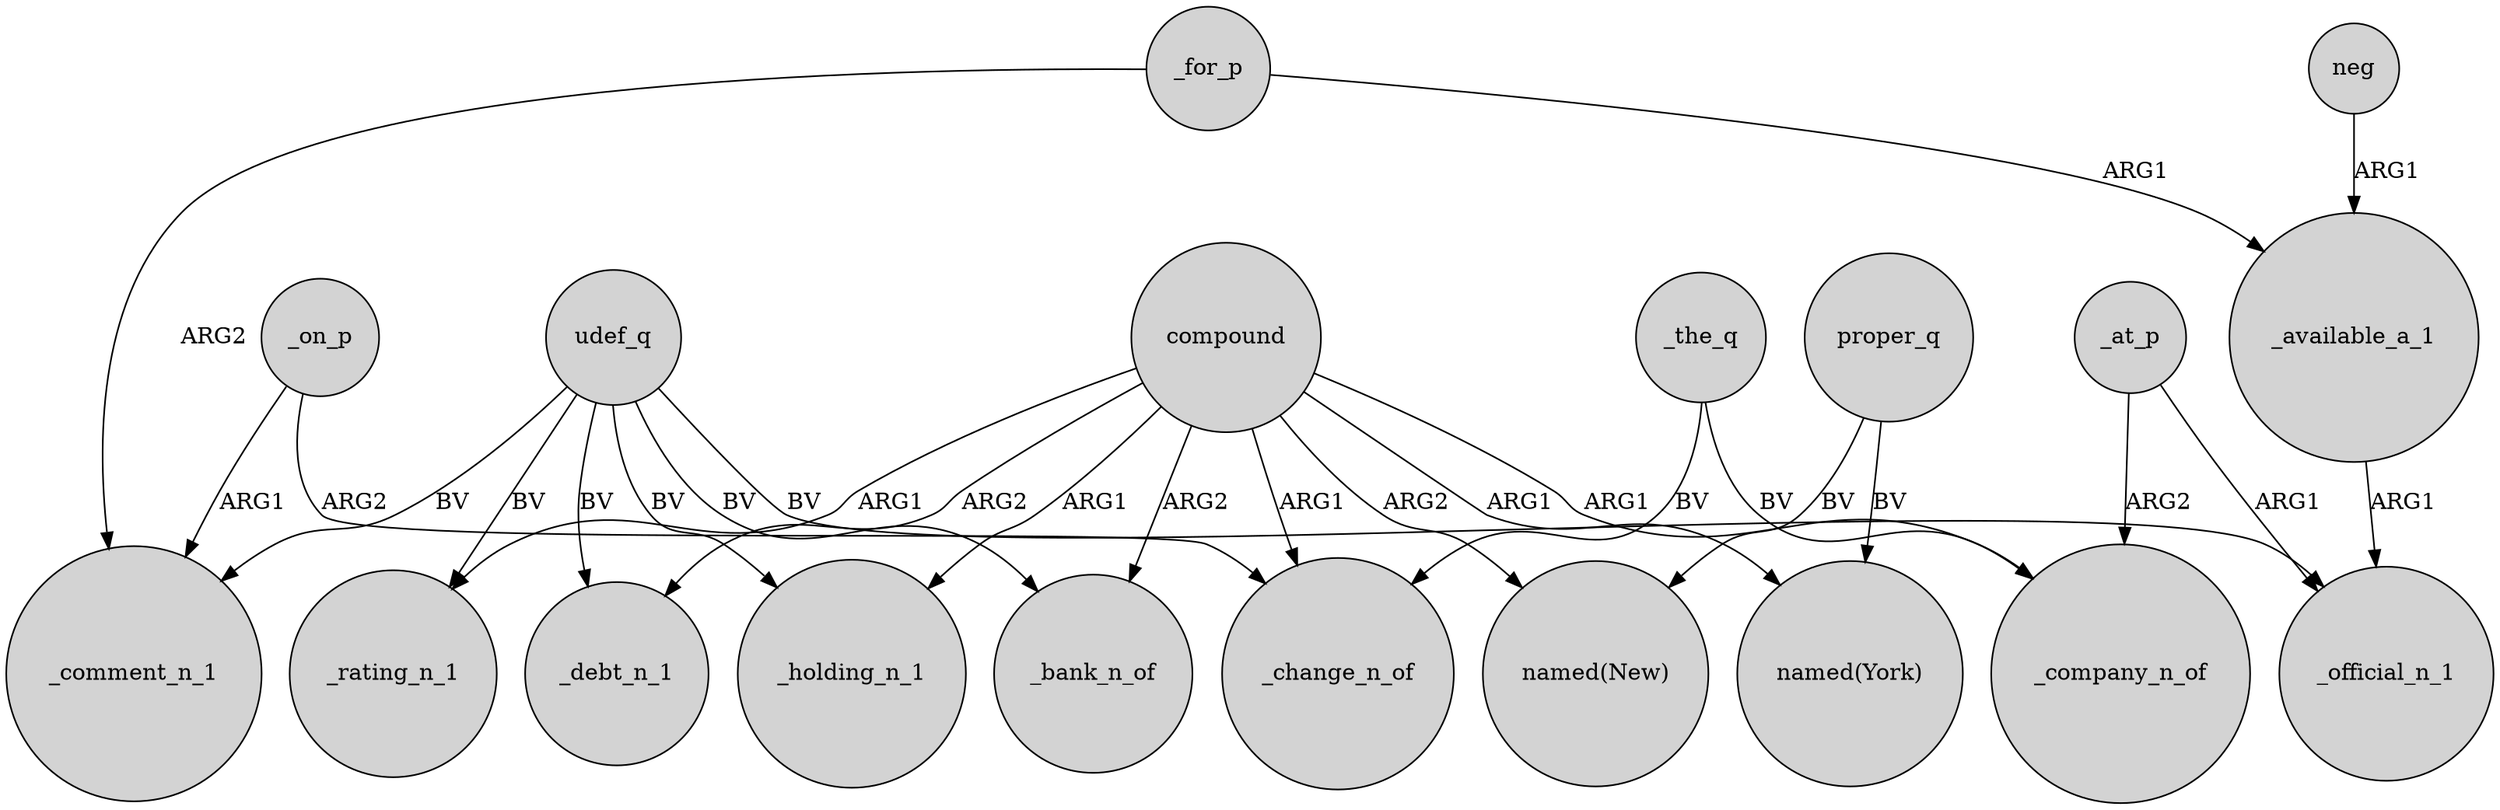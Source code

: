 digraph {
	node [shape=circle style=filled]
	_on_p -> _comment_n_1 [label=ARG1]
	_on_p -> _change_n_of [label=ARG2]
	compound -> _bank_n_of [label=ARG2]
	compound -> "named(New)" [label=ARG2]
	udef_q -> _rating_n_1 [label=BV]
	proper_q -> "named(New)" [label=BV]
	udef_q -> _debt_n_1 [label=BV]
	compound -> _debt_n_1 [label=ARG2]
	_for_p -> _comment_n_1 [label=ARG2]
	neg -> _available_a_1 [label=ARG1]
	compound -> _holding_n_1 [label=ARG1]
	_the_q -> _company_n_of [label=BV]
	_at_p -> _company_n_of [label=ARG2]
	udef_q -> _comment_n_1 [label=BV]
	compound -> _company_n_of [label=ARG1]
	compound -> _rating_n_1 [label=ARG1]
	compound -> "named(York)" [label=ARG1]
	udef_q -> _official_n_1 [label=BV]
	compound -> _change_n_of [label=ARG1]
	_the_q -> _change_n_of [label=BV]
	_available_a_1 -> _official_n_1 [label=ARG1]
	_at_p -> _official_n_1 [label=ARG1]
	udef_q -> _holding_n_1 [label=BV]
	proper_q -> "named(York)" [label=BV]
	_for_p -> _available_a_1 [label=ARG1]
	udef_q -> _bank_n_of [label=BV]
}
